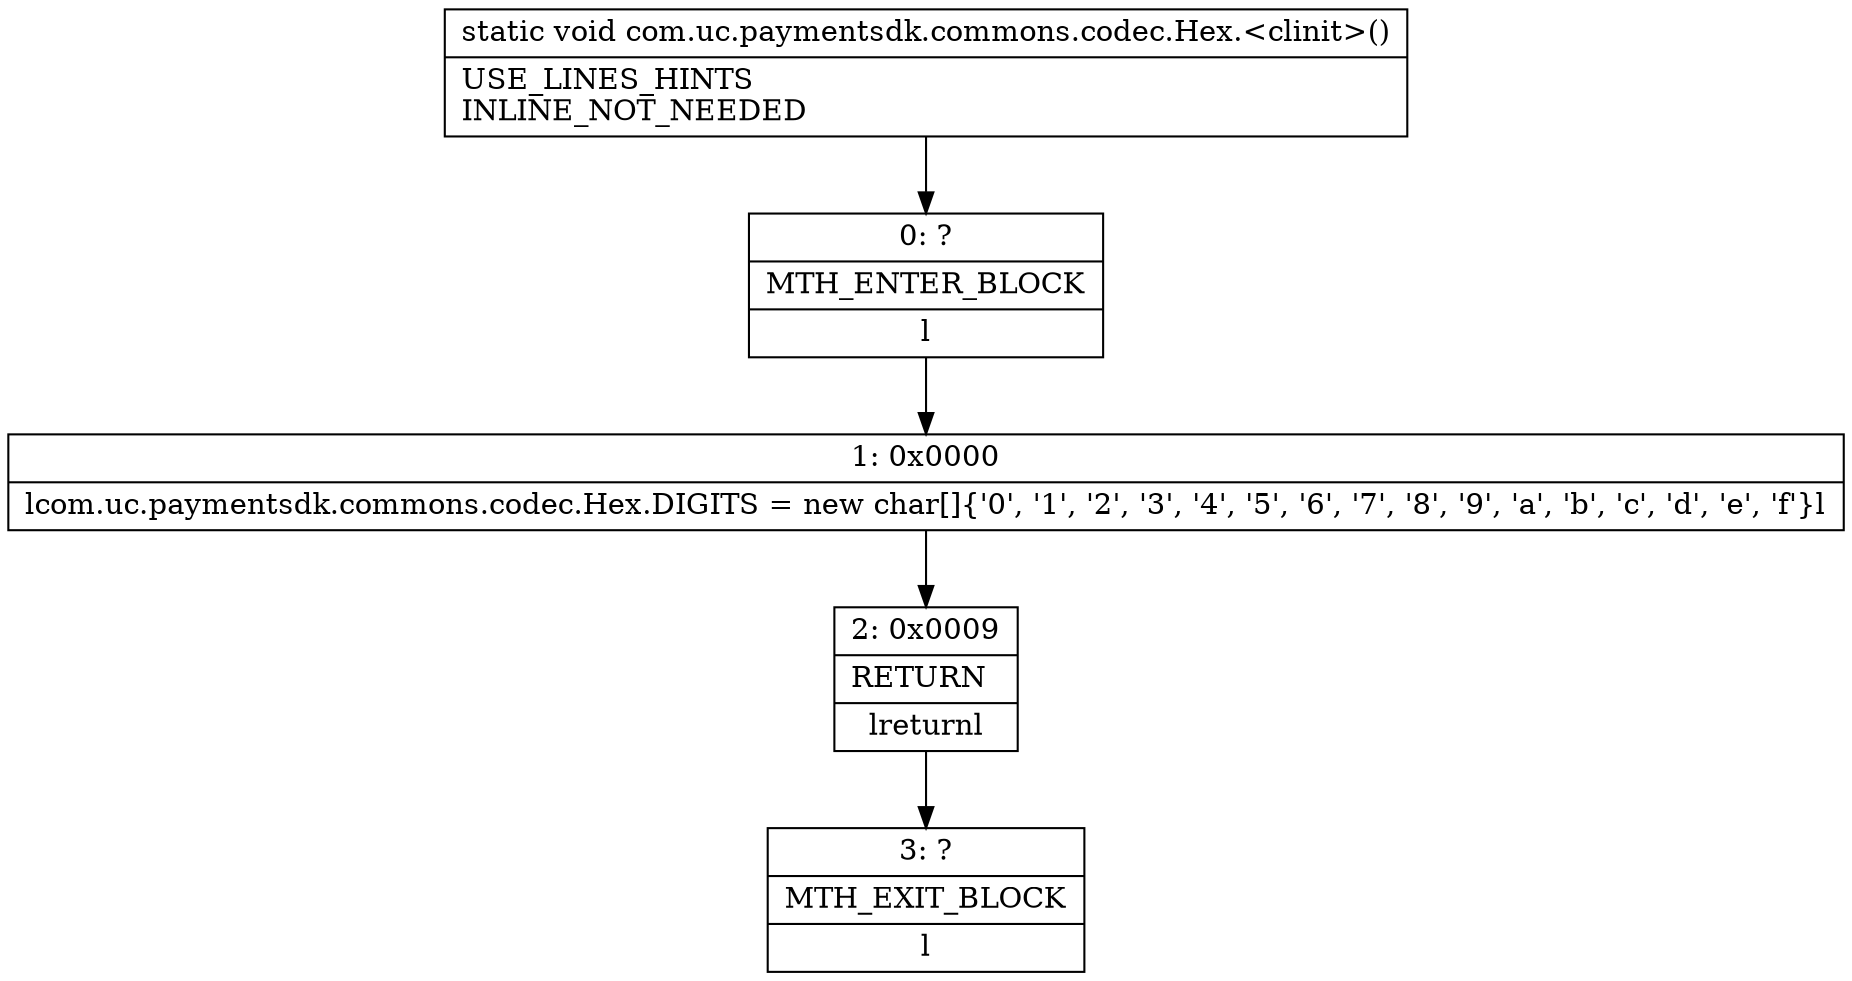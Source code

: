 digraph "CFG forcom.uc.paymentsdk.commons.codec.Hex.\<clinit\>()V" {
Node_0 [shape=record,label="{0\:\ ?|MTH_ENTER_BLOCK\l|l}"];
Node_1 [shape=record,label="{1\:\ 0x0000|lcom.uc.paymentsdk.commons.codec.Hex.DIGITS = new char[]\{'0', '1', '2', '3', '4', '5', '6', '7', '8', '9', 'a', 'b', 'c', 'd', 'e', 'f'\}l}"];
Node_2 [shape=record,label="{2\:\ 0x0009|RETURN\l|lreturnl}"];
Node_3 [shape=record,label="{3\:\ ?|MTH_EXIT_BLOCK\l|l}"];
MethodNode[shape=record,label="{static void com.uc.paymentsdk.commons.codec.Hex.\<clinit\>()  | USE_LINES_HINTS\lINLINE_NOT_NEEDED\l}"];
MethodNode -> Node_0;
Node_0 -> Node_1;
Node_1 -> Node_2;
Node_2 -> Node_3;
}

